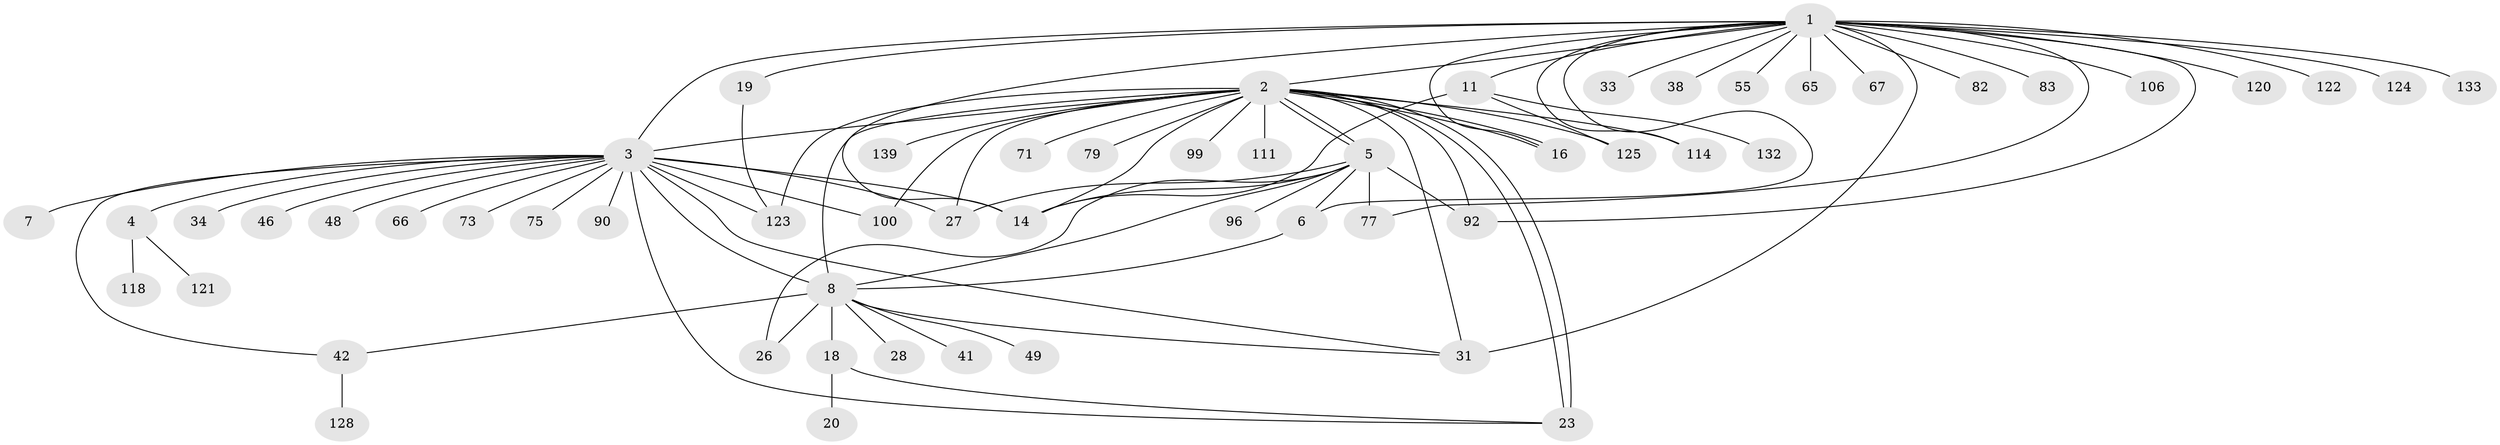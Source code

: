 // original degree distribution, {28: 0.013888888888888888, 20: 0.006944444444444444, 3: 0.10416666666666667, 13: 0.006944444444444444, 4: 0.020833333333333332, 1: 0.5277777777777778, 8: 0.006944444444444444, 6: 0.034722222222222224, 5: 0.027777777777777776, 2: 0.22916666666666666, 10: 0.006944444444444444, 7: 0.013888888888888888}
// Generated by graph-tools (version 1.1) at 2025/18/03/04/25 18:18:20]
// undirected, 57 vertices, 86 edges
graph export_dot {
graph [start="1"]
  node [color=gray90,style=filled];
  1 [super="+9"];
  2 [super="+17+69+52+22+68+24"];
  3;
  4;
  5 [super="+62+43"];
  6 [super="+13"];
  7;
  8 [super="+10+15+36+108"];
  11 [super="+39+115+56+21"];
  14 [super="+50+138+30+60+35"];
  16 [super="+61+137+70+74"];
  18 [super="+116+45+32"];
  19 [super="+78"];
  20;
  23 [super="+58+89+64"];
  26;
  27 [super="+105+98+109+51+76"];
  28;
  31 [super="+40"];
  33;
  34 [super="+44+126"];
  38;
  41;
  42 [super="+91"];
  46 [super="+59"];
  48;
  49;
  55;
  65;
  66;
  67;
  71;
  73;
  75;
  77 [super="+129"];
  79;
  82 [super="+143"];
  83;
  90;
  92;
  96;
  99;
  100;
  106;
  111;
  114;
  118;
  120;
  121;
  122;
  123 [super="+134"];
  124;
  125;
  128;
  132;
  133 [super="+142"];
  139;
  1 -- 2 [weight=2];
  1 -- 3;
  1 -- 6;
  1 -- 11;
  1 -- 16;
  1 -- 19 [weight=2];
  1 -- 31 [weight=3];
  1 -- 33;
  1 -- 38;
  1 -- 55;
  1 -- 65;
  1 -- 67;
  1 -- 77;
  1 -- 82;
  1 -- 83;
  1 -- 92;
  1 -- 106;
  1 -- 114;
  1 -- 120;
  1 -- 122;
  1 -- 124;
  1 -- 133;
  1 -- 14;
  2 -- 3;
  2 -- 5;
  2 -- 5;
  2 -- 16;
  2 -- 16;
  2 -- 23 [weight=2];
  2 -- 23;
  2 -- 71;
  2 -- 79;
  2 -- 92;
  2 -- 99;
  2 -- 100;
  2 -- 111;
  2 -- 114;
  2 -- 125;
  2 -- 139;
  2 -- 31;
  2 -- 8 [weight=4];
  2 -- 27;
  2 -- 123;
  2 -- 14;
  3 -- 4;
  3 -- 7;
  3 -- 8 [weight=2];
  3 -- 14;
  3 -- 23;
  3 -- 34;
  3 -- 42;
  3 -- 46;
  3 -- 48;
  3 -- 66;
  3 -- 73;
  3 -- 75;
  3 -- 90;
  3 -- 100;
  3 -- 123;
  3 -- 27;
  3 -- 31;
  4 -- 118;
  4 -- 121;
  5 -- 6;
  5 -- 8 [weight=2];
  5 -- 26;
  5 -- 27;
  5 -- 77;
  5 -- 92;
  5 -- 96;
  5 -- 14;
  6 -- 8;
  8 -- 42;
  8 -- 49;
  8 -- 18;
  8 -- 28;
  8 -- 31;
  8 -- 41;
  8 -- 26;
  11 -- 132;
  11 -- 125;
  11 -- 14;
  18 -- 20;
  18 -- 23;
  19 -- 123;
  42 -- 128;
}
